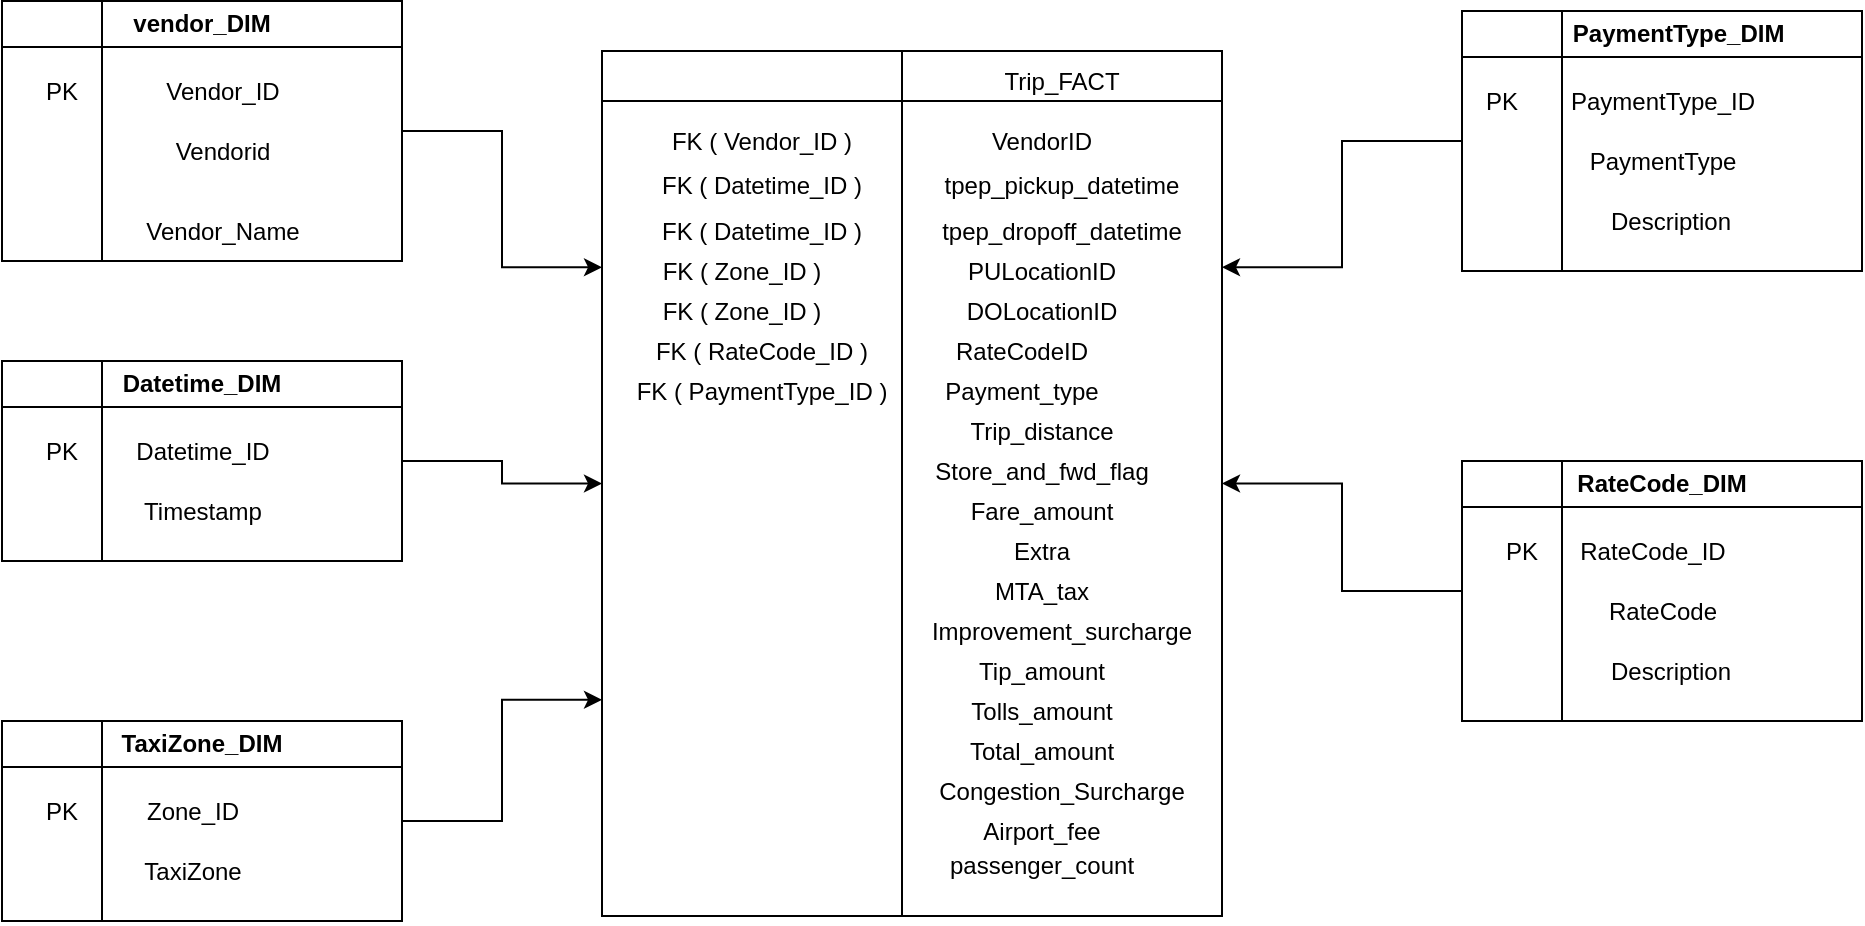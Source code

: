 <mxfile version="22.0.8" type="device">
  <diagram name="Page-1" id="gOiNNly3XIHQYon5zwmd">
    <mxGraphModel dx="998" dy="568" grid="1" gridSize="10" guides="1" tooltips="1" connect="1" arrows="1" fold="1" page="1" pageScale="1" pageWidth="827" pageHeight="1169" math="0" shadow="0">
      <root>
        <mxCell id="0" />
        <mxCell id="1" parent="0" />
        <mxCell id="d39t1C9W4DLy6wsKVPg7-68" style="edgeStyle=orthogonalEdgeStyle;rounded=0;orthogonalLoop=1;jettySize=auto;html=1;exitX=1;exitY=0.5;exitDx=0;exitDy=0;entryX=0;entryY=0.25;entryDx=0;entryDy=0;" edge="1" parent="1" source="11REOSdpN8QmrCFgcRB6-1" target="d39t1C9W4DLy6wsKVPg7-40">
          <mxGeometry relative="1" as="geometry" />
        </mxCell>
        <mxCell id="11REOSdpN8QmrCFgcRB6-1" value="vendor_DIM" style="swimlane;whiteSpace=wrap;html=1;" parent="1" vertex="1">
          <mxGeometry x="70" y="112.5" width="200" height="130" as="geometry" />
        </mxCell>
        <mxCell id="11REOSdpN8QmrCFgcRB6-2" value="Vendorid" style="text;html=1;align=center;verticalAlign=middle;resizable=0;points=[];autosize=1;strokeColor=none;fillColor=none;" parent="11REOSdpN8QmrCFgcRB6-1" vertex="1">
          <mxGeometry x="75" y="60" width="70" height="30" as="geometry" />
        </mxCell>
        <mxCell id="11REOSdpN8QmrCFgcRB6-3" value="Vendor_Name" style="text;html=1;align=center;verticalAlign=middle;resizable=0;points=[];autosize=1;strokeColor=none;fillColor=none;" parent="11REOSdpN8QmrCFgcRB6-1" vertex="1">
          <mxGeometry x="60" y="100" width="100" height="30" as="geometry" />
        </mxCell>
        <mxCell id="d39t1C9W4DLy6wsKVPg7-32" value="Vendor_ID" style="text;html=1;align=center;verticalAlign=middle;resizable=0;points=[];autosize=1;strokeColor=none;fillColor=none;" vertex="1" parent="11REOSdpN8QmrCFgcRB6-1">
          <mxGeometry x="70" y="30" width="80" height="30" as="geometry" />
        </mxCell>
        <mxCell id="d39t1C9W4DLy6wsKVPg7-7" value="PK" style="text;html=1;strokeColor=none;fillColor=none;align=center;verticalAlign=middle;whiteSpace=wrap;rounded=0;" vertex="1" parent="11REOSdpN8QmrCFgcRB6-1">
          <mxGeometry y="30" width="60" height="30" as="geometry" />
        </mxCell>
        <mxCell id="d39t1C9W4DLy6wsKVPg7-69" style="edgeStyle=orthogonalEdgeStyle;rounded=0;orthogonalLoop=1;jettySize=auto;html=1;exitX=1;exitY=0.5;exitDx=0;exitDy=0;entryX=0;entryY=0.5;entryDx=0;entryDy=0;" edge="1" parent="1" source="11REOSdpN8QmrCFgcRB6-4" target="d39t1C9W4DLy6wsKVPg7-40">
          <mxGeometry relative="1" as="geometry" />
        </mxCell>
        <mxCell id="11REOSdpN8QmrCFgcRB6-4" value="Datetime_DIM" style="swimlane;whiteSpace=wrap;html=1;" parent="1" vertex="1">
          <mxGeometry x="70" y="292.5" width="200" height="100" as="geometry" />
        </mxCell>
        <mxCell id="11REOSdpN8QmrCFgcRB6-5" value="Datetime_ID" style="text;html=1;align=center;verticalAlign=middle;resizable=0;points=[];autosize=1;strokeColor=none;fillColor=none;" parent="11REOSdpN8QmrCFgcRB6-4" vertex="1">
          <mxGeometry x="55" y="30" width="90" height="30" as="geometry" />
        </mxCell>
        <mxCell id="11REOSdpN8QmrCFgcRB6-6" value="Timestamp" style="text;html=1;align=center;verticalAlign=middle;resizable=0;points=[];autosize=1;strokeColor=none;fillColor=none;" parent="11REOSdpN8QmrCFgcRB6-4" vertex="1">
          <mxGeometry x="60" y="60" width="80" height="30" as="geometry" />
        </mxCell>
        <mxCell id="d39t1C9W4DLy6wsKVPg7-9" value="PK" style="text;html=1;strokeColor=none;fillColor=none;align=center;verticalAlign=middle;whiteSpace=wrap;rounded=0;" vertex="1" parent="11REOSdpN8QmrCFgcRB6-4">
          <mxGeometry y="30" width="60" height="30" as="geometry" />
        </mxCell>
        <mxCell id="d39t1C9W4DLy6wsKVPg7-70" style="edgeStyle=orthogonalEdgeStyle;rounded=0;orthogonalLoop=1;jettySize=auto;html=1;exitX=1;exitY=0.5;exitDx=0;exitDy=0;entryX=0;entryY=0.75;entryDx=0;entryDy=0;" edge="1" parent="1" source="11REOSdpN8QmrCFgcRB6-7" target="d39t1C9W4DLy6wsKVPg7-40">
          <mxGeometry relative="1" as="geometry" />
        </mxCell>
        <mxCell id="11REOSdpN8QmrCFgcRB6-7" value="TaxiZone_DIM" style="swimlane;whiteSpace=wrap;html=1;" parent="1" vertex="1">
          <mxGeometry x="70" y="472.5" width="200" height="100" as="geometry" />
        </mxCell>
        <mxCell id="11REOSdpN8QmrCFgcRB6-8" value="Zone_ID" style="text;html=1;align=center;verticalAlign=middle;resizable=0;points=[];autosize=1;strokeColor=none;fillColor=none;" parent="11REOSdpN8QmrCFgcRB6-7" vertex="1">
          <mxGeometry x="60" y="30" width="70" height="30" as="geometry" />
        </mxCell>
        <mxCell id="11REOSdpN8QmrCFgcRB6-9" value="TaxiZone" style="text;html=1;align=center;verticalAlign=middle;resizable=0;points=[];autosize=1;strokeColor=none;fillColor=none;" parent="11REOSdpN8QmrCFgcRB6-7" vertex="1">
          <mxGeometry x="60" y="60" width="70" height="30" as="geometry" />
        </mxCell>
        <mxCell id="d39t1C9W4DLy6wsKVPg7-12" value="PK" style="text;html=1;strokeColor=none;fillColor=none;align=center;verticalAlign=middle;whiteSpace=wrap;rounded=0;" vertex="1" parent="11REOSdpN8QmrCFgcRB6-7">
          <mxGeometry y="30" width="60" height="30" as="geometry" />
        </mxCell>
        <mxCell id="d39t1C9W4DLy6wsKVPg7-6" value="" style="endArrow=none;html=1;rounded=0;entryX=0.25;entryY=0;entryDx=0;entryDy=0;exitX=0.25;exitY=1;exitDx=0;exitDy=0;" edge="1" parent="1" source="11REOSdpN8QmrCFgcRB6-1" target="11REOSdpN8QmrCFgcRB6-1">
          <mxGeometry width="50" height="50" relative="1" as="geometry">
            <mxPoint x="390" y="290" as="sourcePoint" />
            <mxPoint x="440" y="240" as="targetPoint" />
          </mxGeometry>
        </mxCell>
        <mxCell id="d39t1C9W4DLy6wsKVPg7-8" value="" style="endArrow=none;html=1;rounded=0;entryX=0.25;entryY=0;entryDx=0;entryDy=0;exitX=0.25;exitY=1;exitDx=0;exitDy=0;" edge="1" parent="1" source="11REOSdpN8QmrCFgcRB6-4" target="11REOSdpN8QmrCFgcRB6-4">
          <mxGeometry width="50" height="50" relative="1" as="geometry">
            <mxPoint x="390" y="290" as="sourcePoint" />
            <mxPoint x="440" y="240" as="targetPoint" />
          </mxGeometry>
        </mxCell>
        <mxCell id="d39t1C9W4DLy6wsKVPg7-11" value="" style="endArrow=none;html=1;rounded=0;exitX=0.25;exitY=1;exitDx=0;exitDy=0;entryX=0.25;entryY=0;entryDx=0;entryDy=0;" edge="1" parent="1" source="11REOSdpN8QmrCFgcRB6-7" target="11REOSdpN8QmrCFgcRB6-7">
          <mxGeometry width="50" height="50" relative="1" as="geometry">
            <mxPoint x="390" y="340" as="sourcePoint" />
            <mxPoint x="440" y="290" as="targetPoint" />
          </mxGeometry>
        </mxCell>
        <mxCell id="d39t1C9W4DLy6wsKVPg7-72" style="edgeStyle=orthogonalEdgeStyle;rounded=0;orthogonalLoop=1;jettySize=auto;html=1;exitX=0;exitY=0.5;exitDx=0;exitDy=0;entryX=1;entryY=0.5;entryDx=0;entryDy=0;" edge="1" parent="1" source="d39t1C9W4DLy6wsKVPg7-13" target="d39t1C9W4DLy6wsKVPg7-40">
          <mxGeometry relative="1" as="geometry" />
        </mxCell>
        <mxCell id="d39t1C9W4DLy6wsKVPg7-13" value="RateCode_DIM" style="swimlane;whiteSpace=wrap;html=1;" vertex="1" parent="1">
          <mxGeometry x="800" y="342.5" width="200" height="130" as="geometry" />
        </mxCell>
        <mxCell id="d39t1C9W4DLy6wsKVPg7-14" value="RateCode_ID" style="text;html=1;align=center;verticalAlign=middle;resizable=0;points=[];autosize=1;strokeColor=none;fillColor=none;" vertex="1" parent="d39t1C9W4DLy6wsKVPg7-13">
          <mxGeometry x="45" y="30" width="100" height="30" as="geometry" />
        </mxCell>
        <mxCell id="d39t1C9W4DLy6wsKVPg7-16" value="PK" style="text;html=1;strokeColor=none;fillColor=none;align=center;verticalAlign=middle;whiteSpace=wrap;rounded=0;" vertex="1" parent="d39t1C9W4DLy6wsKVPg7-13">
          <mxGeometry y="30" width="60" height="30" as="geometry" />
        </mxCell>
        <mxCell id="d39t1C9W4DLy6wsKVPg7-20" value="RateCode" style="text;html=1;align=center;verticalAlign=middle;resizable=0;points=[];autosize=1;strokeColor=none;fillColor=none;" vertex="1" parent="d39t1C9W4DLy6wsKVPg7-13">
          <mxGeometry x="60" y="60" width="80" height="30" as="geometry" />
        </mxCell>
        <mxCell id="d39t1C9W4DLy6wsKVPg7-15" value="Description" style="text;html=1;align=center;verticalAlign=middle;resizable=0;points=[];autosize=1;strokeColor=none;fillColor=none;" vertex="1" parent="d39t1C9W4DLy6wsKVPg7-13">
          <mxGeometry x="64" y="90" width="80" height="30" as="geometry" />
        </mxCell>
        <mxCell id="d39t1C9W4DLy6wsKVPg7-17" value="" style="endArrow=none;html=1;rounded=0;exitX=0.25;exitY=0;exitDx=0;exitDy=0;entryX=0.25;entryY=1;entryDx=0;entryDy=0;" edge="1" parent="1" source="d39t1C9W4DLy6wsKVPg7-13" target="d39t1C9W4DLy6wsKVPg7-13">
          <mxGeometry width="50" height="50" relative="1" as="geometry">
            <mxPoint x="390" y="340" as="sourcePoint" />
            <mxPoint x="440" y="290" as="targetPoint" />
          </mxGeometry>
        </mxCell>
        <mxCell id="d39t1C9W4DLy6wsKVPg7-71" style="edgeStyle=orthogonalEdgeStyle;rounded=0;orthogonalLoop=1;jettySize=auto;html=1;exitX=0;exitY=0.5;exitDx=0;exitDy=0;entryX=1;entryY=0.25;entryDx=0;entryDy=0;" edge="1" parent="1" source="d39t1C9W4DLy6wsKVPg7-21" target="d39t1C9W4DLy6wsKVPg7-40">
          <mxGeometry relative="1" as="geometry" />
        </mxCell>
        <mxCell id="d39t1C9W4DLy6wsKVPg7-21" value="&amp;nbsp; &amp;nbsp; &amp;nbsp;PaymentType_DIM" style="swimlane;whiteSpace=wrap;html=1;" vertex="1" parent="1">
          <mxGeometry x="800" y="117.5" width="200" height="130" as="geometry" />
        </mxCell>
        <mxCell id="d39t1C9W4DLy6wsKVPg7-22" value="PaymentType_ID" style="text;html=1;align=center;verticalAlign=middle;resizable=0;points=[];autosize=1;strokeColor=none;fillColor=none;" vertex="1" parent="d39t1C9W4DLy6wsKVPg7-21">
          <mxGeometry x="40" y="30" width="120" height="30" as="geometry" />
        </mxCell>
        <mxCell id="d39t1C9W4DLy6wsKVPg7-23" value="PK" style="text;html=1;strokeColor=none;fillColor=none;align=center;verticalAlign=middle;whiteSpace=wrap;rounded=0;" vertex="1" parent="d39t1C9W4DLy6wsKVPg7-21">
          <mxGeometry x="-10" y="30" width="60" height="30" as="geometry" />
        </mxCell>
        <mxCell id="d39t1C9W4DLy6wsKVPg7-24" value="PaymentType" style="text;html=1;align=center;verticalAlign=middle;resizable=0;points=[];autosize=1;strokeColor=none;fillColor=none;" vertex="1" parent="d39t1C9W4DLy6wsKVPg7-21">
          <mxGeometry x="50" y="60" width="100" height="30" as="geometry" />
        </mxCell>
        <mxCell id="d39t1C9W4DLy6wsKVPg7-25" value="Description" style="text;html=1;align=center;verticalAlign=middle;resizable=0;points=[];autosize=1;strokeColor=none;fillColor=none;" vertex="1" parent="d39t1C9W4DLy6wsKVPg7-21">
          <mxGeometry x="64" y="90" width="80" height="30" as="geometry" />
        </mxCell>
        <mxCell id="d39t1C9W4DLy6wsKVPg7-40" value="" style="shape=internalStorage;whiteSpace=wrap;html=1;backgroundOutline=1;dx=150;dy=25;" vertex="1" parent="1">
          <mxGeometry x="370" y="137.5" width="310" height="432.5" as="geometry" />
        </mxCell>
        <mxCell id="d39t1C9W4DLy6wsKVPg7-41" value="Trip_FACT" style="text;html=1;strokeColor=none;fillColor=none;align=center;verticalAlign=middle;whiteSpace=wrap;rounded=0;" vertex="1" parent="1">
          <mxGeometry x="570" y="137.5" width="60" height="30" as="geometry" />
        </mxCell>
        <mxCell id="d39t1C9W4DLy6wsKVPg7-42" value="FK ( Vendor_ID )" style="text;html=1;strokeColor=none;fillColor=none;align=center;verticalAlign=middle;whiteSpace=wrap;rounded=0;" vertex="1" parent="1">
          <mxGeometry x="380" y="167.5" width="140" height="30" as="geometry" />
        </mxCell>
        <mxCell id="d39t1C9W4DLy6wsKVPg7-43" value="VendorID" style="text;html=1;strokeColor=none;fillColor=none;align=center;verticalAlign=middle;whiteSpace=wrap;rounded=0;" vertex="1" parent="1">
          <mxGeometry x="560" y="167.5" width="60" height="30" as="geometry" />
        </mxCell>
        <mxCell id="d39t1C9W4DLy6wsKVPg7-44" value="FK ( Datetime_ID )" style="text;html=1;strokeColor=none;fillColor=none;align=center;verticalAlign=middle;whiteSpace=wrap;rounded=0;" vertex="1" parent="1">
          <mxGeometry x="380" y="190" width="140" height="30" as="geometry" />
        </mxCell>
        <mxCell id="d39t1C9W4DLy6wsKVPg7-45" value="FK ( Datetime_ID )" style="text;html=1;strokeColor=none;fillColor=none;align=center;verticalAlign=middle;whiteSpace=wrap;rounded=0;" vertex="1" parent="1">
          <mxGeometry x="380" y="212.5" width="140" height="30" as="geometry" />
        </mxCell>
        <mxCell id="d39t1C9W4DLy6wsKVPg7-46" value="tpep_pickup_datetime" style="text;html=1;strokeColor=none;fillColor=none;align=center;verticalAlign=middle;whiteSpace=wrap;rounded=0;" vertex="1" parent="1">
          <mxGeometry x="540" y="190" width="120" height="30" as="geometry" />
        </mxCell>
        <mxCell id="d39t1C9W4DLy6wsKVPg7-47" value="tpep_dropoff_datetime" style="text;html=1;strokeColor=none;fillColor=none;align=center;verticalAlign=middle;whiteSpace=wrap;rounded=0;" vertex="1" parent="1">
          <mxGeometry x="540" y="212.5" width="120" height="30" as="geometry" />
        </mxCell>
        <mxCell id="d39t1C9W4DLy6wsKVPg7-48" value="FK ( Zone_ID )" style="text;html=1;strokeColor=none;fillColor=none;align=center;verticalAlign=middle;whiteSpace=wrap;rounded=0;" vertex="1" parent="1">
          <mxGeometry x="370" y="232.5" width="140" height="30" as="geometry" />
        </mxCell>
        <mxCell id="d39t1C9W4DLy6wsKVPg7-49" value="FK ( Zone_ID )" style="text;html=1;strokeColor=none;fillColor=none;align=center;verticalAlign=middle;whiteSpace=wrap;rounded=0;" vertex="1" parent="1">
          <mxGeometry x="370" y="252.5" width="140" height="30" as="geometry" />
        </mxCell>
        <mxCell id="d39t1C9W4DLy6wsKVPg7-50" value="PULocationID" style="text;html=1;strokeColor=none;fillColor=none;align=center;verticalAlign=middle;whiteSpace=wrap;rounded=0;" vertex="1" parent="1">
          <mxGeometry x="560" y="232.5" width="60" height="30" as="geometry" />
        </mxCell>
        <mxCell id="d39t1C9W4DLy6wsKVPg7-51" value="DOLocationID" style="text;html=1;strokeColor=none;fillColor=none;align=center;verticalAlign=middle;whiteSpace=wrap;rounded=0;" vertex="1" parent="1">
          <mxGeometry x="560" y="252.5" width="60" height="30" as="geometry" />
        </mxCell>
        <mxCell id="d39t1C9W4DLy6wsKVPg7-52" value="FK ( RateCode_ID )" style="text;html=1;strokeColor=none;fillColor=none;align=center;verticalAlign=middle;whiteSpace=wrap;rounded=0;" vertex="1" parent="1">
          <mxGeometry x="380" y="272.5" width="140" height="30" as="geometry" />
        </mxCell>
        <mxCell id="d39t1C9W4DLy6wsKVPg7-53" value="RateCodeID" style="text;html=1;strokeColor=none;fillColor=none;align=center;verticalAlign=middle;whiteSpace=wrap;rounded=0;" vertex="1" parent="1">
          <mxGeometry x="550" y="272.5" width="60" height="30" as="geometry" />
        </mxCell>
        <mxCell id="d39t1C9W4DLy6wsKVPg7-54" value="FK ( PaymentType_ID )" style="text;html=1;strokeColor=none;fillColor=none;align=center;verticalAlign=middle;whiteSpace=wrap;rounded=0;" vertex="1" parent="1">
          <mxGeometry x="380" y="292.5" width="140" height="30" as="geometry" />
        </mxCell>
        <mxCell id="d39t1C9W4DLy6wsKVPg7-55" value="Payment_type" style="text;html=1;strokeColor=none;fillColor=none;align=center;verticalAlign=middle;whiteSpace=wrap;rounded=0;" vertex="1" parent="1">
          <mxGeometry x="550" y="292.5" width="60" height="30" as="geometry" />
        </mxCell>
        <mxCell id="d39t1C9W4DLy6wsKVPg7-56" value="Trip_distance" style="text;html=1;strokeColor=none;fillColor=none;align=center;verticalAlign=middle;whiteSpace=wrap;rounded=0;" vertex="1" parent="1">
          <mxGeometry x="560" y="312.5" width="60" height="30" as="geometry" />
        </mxCell>
        <mxCell id="d39t1C9W4DLy6wsKVPg7-57" value="Store_and_fwd_flag" style="text;html=1;strokeColor=none;fillColor=none;align=center;verticalAlign=middle;whiteSpace=wrap;rounded=0;" vertex="1" parent="1">
          <mxGeometry x="560" y="332.5" width="60" height="30" as="geometry" />
        </mxCell>
        <mxCell id="d39t1C9W4DLy6wsKVPg7-58" value="Fare_amount" style="text;html=1;strokeColor=none;fillColor=none;align=center;verticalAlign=middle;whiteSpace=wrap;rounded=0;" vertex="1" parent="1">
          <mxGeometry x="560" y="352.5" width="60" height="30" as="geometry" />
        </mxCell>
        <mxCell id="d39t1C9W4DLy6wsKVPg7-59" value="Extra" style="text;html=1;strokeColor=none;fillColor=none;align=center;verticalAlign=middle;whiteSpace=wrap;rounded=0;" vertex="1" parent="1">
          <mxGeometry x="560" y="372.5" width="60" height="30" as="geometry" />
        </mxCell>
        <mxCell id="d39t1C9W4DLy6wsKVPg7-60" value="MTA_tax" style="text;html=1;strokeColor=none;fillColor=none;align=center;verticalAlign=middle;whiteSpace=wrap;rounded=0;" vertex="1" parent="1">
          <mxGeometry x="560" y="392.5" width="60" height="30" as="geometry" />
        </mxCell>
        <mxCell id="d39t1C9W4DLy6wsKVPg7-61" value="Improvement_surcharge" style="text;html=1;strokeColor=none;fillColor=none;align=center;verticalAlign=middle;whiteSpace=wrap;rounded=0;" vertex="1" parent="1">
          <mxGeometry x="570" y="412.5" width="60" height="30" as="geometry" />
        </mxCell>
        <mxCell id="d39t1C9W4DLy6wsKVPg7-62" value="Tip_amount" style="text;html=1;strokeColor=none;fillColor=none;align=center;verticalAlign=middle;whiteSpace=wrap;rounded=0;" vertex="1" parent="1">
          <mxGeometry x="560" y="432.5" width="60" height="30" as="geometry" />
        </mxCell>
        <mxCell id="d39t1C9W4DLy6wsKVPg7-63" value="Tolls_amount" style="text;html=1;strokeColor=none;fillColor=none;align=center;verticalAlign=middle;whiteSpace=wrap;rounded=0;" vertex="1" parent="1">
          <mxGeometry x="560" y="452.5" width="60" height="30" as="geometry" />
        </mxCell>
        <mxCell id="d39t1C9W4DLy6wsKVPg7-64" value="Total_amount" style="text;html=1;strokeColor=none;fillColor=none;align=center;verticalAlign=middle;whiteSpace=wrap;rounded=0;" vertex="1" parent="1">
          <mxGeometry x="560" y="472.5" width="60" height="30" as="geometry" />
        </mxCell>
        <mxCell id="d39t1C9W4DLy6wsKVPg7-65" value="Congestion_Surcharge" style="text;html=1;strokeColor=none;fillColor=none;align=center;verticalAlign=middle;whiteSpace=wrap;rounded=0;" vertex="1" parent="1">
          <mxGeometry x="570" y="492.5" width="60" height="30" as="geometry" />
        </mxCell>
        <mxCell id="d39t1C9W4DLy6wsKVPg7-66" value="Airport_fee" style="text;html=1;strokeColor=none;fillColor=none;align=center;verticalAlign=middle;whiteSpace=wrap;rounded=0;" vertex="1" parent="1">
          <mxGeometry x="560" y="512.5" width="60" height="30" as="geometry" />
        </mxCell>
        <mxCell id="d39t1C9W4DLy6wsKVPg7-67" value="" style="endArrow=none;html=1;rounded=0;entryX=0.25;entryY=0;entryDx=0;entryDy=0;exitX=0.25;exitY=1;exitDx=0;exitDy=0;" edge="1" parent="1" source="d39t1C9W4DLy6wsKVPg7-21" target="d39t1C9W4DLy6wsKVPg7-21">
          <mxGeometry width="50" height="50" relative="1" as="geometry">
            <mxPoint x="480" y="430" as="sourcePoint" />
            <mxPoint x="530" y="380" as="targetPoint" />
            <Array as="points" />
          </mxGeometry>
        </mxCell>
        <mxCell id="d39t1C9W4DLy6wsKVPg7-73" value="passenger_count" style="text;html=1;strokeColor=none;fillColor=none;align=center;verticalAlign=middle;whiteSpace=wrap;rounded=0;" vertex="1" parent="1">
          <mxGeometry x="560" y="530" width="60" height="30" as="geometry" />
        </mxCell>
      </root>
    </mxGraphModel>
  </diagram>
</mxfile>
